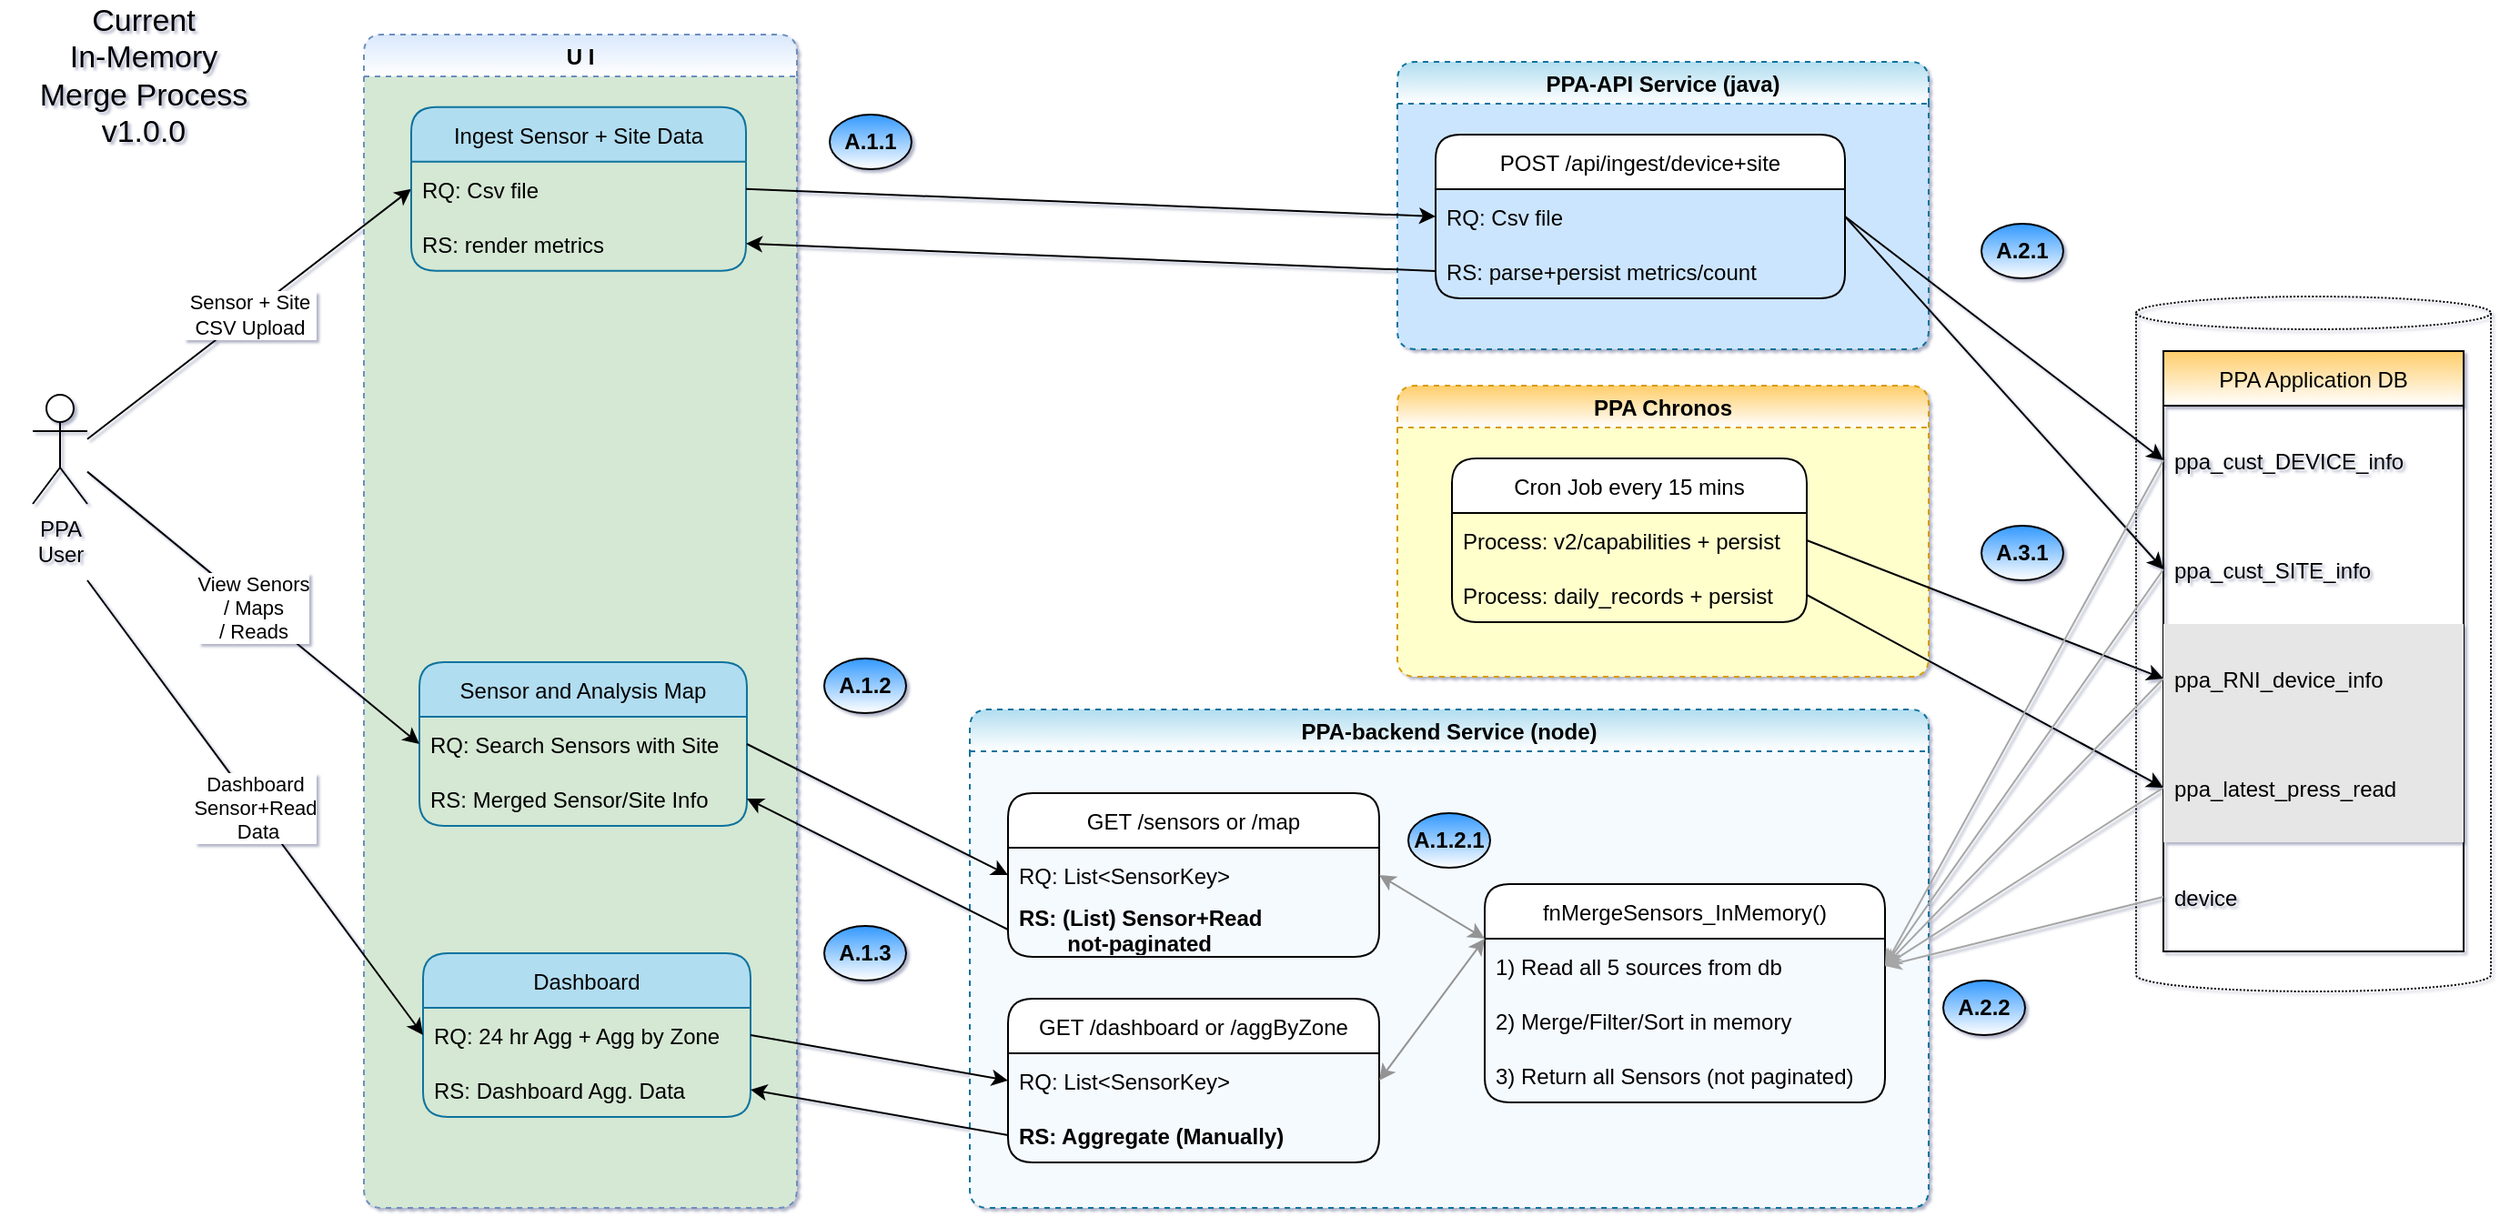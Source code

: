 <mxfile version="16.6.5" type="github">
  <diagram id="UW2Let9FedXbePVIwO7e" name="Page-1">
    <mxGraphModel dx="1881" dy="1079" grid="1" gridSize="15" guides="1" tooltips="1" connect="1" arrows="1" fold="1" page="1" pageScale="1" pageWidth="850" pageHeight="1100" math="0" shadow="1">
      <root>
        <mxCell id="0" />
        <mxCell id="1" parent="0" />
        <mxCell id="ZzOdG_4jZLLu2tyRgjDv-15" value="" style="shape=cylinder3;whiteSpace=wrap;html=1;boundedLbl=1;backgroundOutline=1;size=9;strokeColor=default;fillColor=none;gradientColor=#ffffff;dashed=1;dashPattern=1 1;" parent="1" vertex="1">
          <mxGeometry x="1186" y="166" width="195" height="382" as="geometry" />
        </mxCell>
        <mxCell id="NkGoriXdBeGFRCCLlbzc-29" value="PPA-backend Service (node)" style="swimlane;rounded=1;dashed=1;fillColor=#b1ddf0;strokeColor=#10739e;swimlaneFillColor=#F5FAFF;gradientColor=#ffffff;" parent="1" vertex="1">
          <mxGeometry x="545" y="393" width="527" height="274" as="geometry" />
        </mxCell>
        <mxCell id="NkGoriXdBeGFRCCLlbzc-30" value="GET /sensors or /map" style="swimlane;fontStyle=0;childLayout=stackLayout;horizontal=1;startSize=30;horizontalStack=0;resizeParent=1;resizeParentMax=0;resizeLast=0;collapsible=1;marginBottom=0;rounded=1;" parent="NkGoriXdBeGFRCCLlbzc-29" vertex="1">
          <mxGeometry x="21" y="46" width="204" height="90" as="geometry" />
        </mxCell>
        <mxCell id="NkGoriXdBeGFRCCLlbzc-31" value="RQ: List&lt;SensorKey&gt;" style="text;strokeColor=none;fillColor=none;align=left;verticalAlign=middle;spacingLeft=4;spacingRight=4;overflow=hidden;points=[[0,0.5],[1,0.5]];portConstraint=eastwest;rotatable=0;rounded=1;" parent="NkGoriXdBeGFRCCLlbzc-30" vertex="1">
          <mxGeometry y="30" width="204" height="30" as="geometry" />
        </mxCell>
        <mxCell id="NkGoriXdBeGFRCCLlbzc-32" value="RS: (List) Sensor+Read&#xa;        not-paginated" style="text;strokeColor=none;fillColor=none;align=left;verticalAlign=middle;spacingLeft=4;spacingRight=4;overflow=hidden;points=[[0,0.5],[1,0.5]];portConstraint=eastwest;rotatable=0;rounded=1;fontStyle=1" parent="NkGoriXdBeGFRCCLlbzc-30" vertex="1">
          <mxGeometry y="60" width="204" height="30" as="geometry" />
        </mxCell>
        <mxCell id="ZzOdG_4jZLLu2tyRgjDv-20" value="fnMergeSensors_InMemory()" style="swimlane;fontStyle=0;childLayout=stackLayout;horizontal=1;startSize=30;horizontalStack=0;resizeParent=1;resizeParentMax=0;resizeLast=0;collapsible=1;marginBottom=0;rounded=1;" parent="NkGoriXdBeGFRCCLlbzc-29" vertex="1">
          <mxGeometry x="283" y="96" width="220" height="120" as="geometry" />
        </mxCell>
        <mxCell id="ZzOdG_4jZLLu2tyRgjDv-21" value="1) Read all 5 sources from db" style="text;strokeColor=none;fillColor=none;align=left;verticalAlign=middle;spacingLeft=4;spacingRight=4;overflow=hidden;points=[[0,0.5],[1,0.5]];portConstraint=eastwest;rotatable=0;rounded=1;" parent="ZzOdG_4jZLLu2tyRgjDv-20" vertex="1">
          <mxGeometry y="30" width="220" height="30" as="geometry" />
        </mxCell>
        <mxCell id="ZzOdG_4jZLLu2tyRgjDv-23" value="2) Merge/Filter/Sort in memory" style="text;strokeColor=none;fillColor=none;align=left;verticalAlign=middle;spacingLeft=4;spacingRight=4;overflow=hidden;points=[[0,0.5],[1,0.5]];portConstraint=eastwest;rotatable=0;rounded=1;" parent="ZzOdG_4jZLLu2tyRgjDv-20" vertex="1">
          <mxGeometry y="60" width="220" height="30" as="geometry" />
        </mxCell>
        <mxCell id="ZzOdG_4jZLLu2tyRgjDv-24" value="3) Return all Sensors (not paginated)" style="text;strokeColor=none;fillColor=none;align=left;verticalAlign=middle;spacingLeft=4;spacingRight=4;overflow=hidden;points=[[0,0.5],[1,0.5]];portConstraint=eastwest;rotatable=0;rounded=1;" parent="ZzOdG_4jZLLu2tyRgjDv-20" vertex="1">
          <mxGeometry y="90" width="220" height="30" as="geometry" />
        </mxCell>
        <mxCell id="ZzOdG_4jZLLu2tyRgjDv-33" value="&lt;b&gt;A.1.2.1&lt;/b&gt;" style="ellipse;whiteSpace=wrap;html=1;gradientColor=#ffffff;fillColor=#3399FF;" parent="NkGoriXdBeGFRCCLlbzc-29" vertex="1">
          <mxGeometry x="241" y="57" width="45" height="30" as="geometry" />
        </mxCell>
        <mxCell id="ZzOdG_4jZLLu2tyRgjDv-43" value="GET /dashboard or /aggByZone" style="swimlane;fontStyle=0;childLayout=stackLayout;horizontal=1;startSize=30;horizontalStack=0;resizeParent=1;resizeParentMax=0;resizeLast=0;collapsible=1;marginBottom=0;rounded=1;" parent="NkGoriXdBeGFRCCLlbzc-29" vertex="1">
          <mxGeometry x="21" y="159" width="204" height="90" as="geometry" />
        </mxCell>
        <mxCell id="ZzOdG_4jZLLu2tyRgjDv-44" value="RQ: List&lt;SensorKey&gt;" style="text;strokeColor=none;fillColor=none;align=left;verticalAlign=middle;spacingLeft=4;spacingRight=4;overflow=hidden;points=[[0,0.5],[1,0.5]];portConstraint=eastwest;rotatable=0;rounded=1;" parent="ZzOdG_4jZLLu2tyRgjDv-43" vertex="1">
          <mxGeometry y="30" width="204" height="30" as="geometry" />
        </mxCell>
        <mxCell id="ZzOdG_4jZLLu2tyRgjDv-45" value="RS: Aggregate (Manually)" style="text;strokeColor=none;fillColor=none;align=left;verticalAlign=middle;spacingLeft=4;spacingRight=4;overflow=hidden;points=[[0,0.5],[1,0.5]];portConstraint=eastwest;rotatable=0;rounded=1;fontStyle=1" parent="ZzOdG_4jZLLu2tyRgjDv-43" vertex="1">
          <mxGeometry y="60" width="204" height="30" as="geometry" />
        </mxCell>
        <mxCell id="ZzOdG_4jZLLu2tyRgjDv-48" value="" style="endArrow=classic;startArrow=classic;html=1;rounded=0;shadow=0;fontSize=17;fontColor=#999999;strokeColor=#949494;entryX=0;entryY=0.25;entryDx=0;entryDy=0;exitX=1;exitY=0.5;exitDx=0;exitDy=0;" parent="NkGoriXdBeGFRCCLlbzc-29" source="NkGoriXdBeGFRCCLlbzc-31" target="ZzOdG_4jZLLu2tyRgjDv-20" edge="1">
          <mxGeometry width="50" height="50" relative="1" as="geometry">
            <mxPoint x="152" y="398" as="sourcePoint" />
            <mxPoint x="202" y="348" as="targetPoint" />
          </mxGeometry>
        </mxCell>
        <mxCell id="ZzOdG_4jZLLu2tyRgjDv-49" value="" style="endArrow=classic;startArrow=classic;html=1;rounded=0;shadow=0;fontSize=17;fontColor=#999999;strokeColor=#949494;entryX=0;entryY=0.25;entryDx=0;entryDy=0;exitX=1;exitY=0.5;exitDx=0;exitDy=0;" parent="NkGoriXdBeGFRCCLlbzc-29" source="ZzOdG_4jZLLu2tyRgjDv-44" target="ZzOdG_4jZLLu2tyRgjDv-20" edge="1">
          <mxGeometry width="50" height="50" relative="1" as="geometry">
            <mxPoint x="216" y="100" as="sourcePoint" />
            <mxPoint x="290" y="96" as="targetPoint" />
          </mxGeometry>
        </mxCell>
        <mxCell id="GJOkn2DgcXXOF6PlL42Y-2" value="PPA-API Service (java)" style="swimlane;rounded=1;dashed=1;fillColor=#b1ddf0;strokeColor=#10739e;swimlaneFillColor=#CCE5FF;gradientColor=#ffffff;" parent="1" vertex="1">
          <mxGeometry x="780" y="37" width="292" height="158" as="geometry" />
        </mxCell>
        <mxCell id="GJOkn2DgcXXOF6PlL42Y-38" value="POST /api/ingest/device+site" style="swimlane;fontStyle=0;childLayout=stackLayout;horizontal=1;startSize=30;horizontalStack=0;resizeParent=1;resizeParentMax=0;resizeLast=0;collapsible=1;marginBottom=0;rounded=1;" parent="GJOkn2DgcXXOF6PlL42Y-2" vertex="1">
          <mxGeometry x="21" y="40" width="225" height="90" as="geometry" />
        </mxCell>
        <mxCell id="GJOkn2DgcXXOF6PlL42Y-39" value="RQ: Csv file" style="text;strokeColor=none;fillColor=none;align=left;verticalAlign=middle;spacingLeft=4;spacingRight=4;overflow=hidden;points=[[0,0.5],[1,0.5]];portConstraint=eastwest;rotatable=0;rounded=1;" parent="GJOkn2DgcXXOF6PlL42Y-38" vertex="1">
          <mxGeometry y="30" width="225" height="30" as="geometry" />
        </mxCell>
        <mxCell id="GJOkn2DgcXXOF6PlL42Y-40" value="RS: parse+persist metrics/count" style="text;strokeColor=none;fillColor=none;align=left;verticalAlign=middle;spacingLeft=4;spacingRight=4;overflow=hidden;points=[[0,0.5],[1,0.5]];portConstraint=eastwest;rotatable=0;rounded=1;" parent="GJOkn2DgcXXOF6PlL42Y-38" vertex="1">
          <mxGeometry y="60" width="225" height="30" as="geometry" />
        </mxCell>
        <mxCell id="GJOkn2DgcXXOF6PlL42Y-1" value="U I" style="swimlane;rounded=1;dashed=1;fillColor=#dae8fc;strokeColor=#6c8ebf;gradientColor=#ffffff;swimlaneFillColor=#D5E8D4;" parent="1" vertex="1">
          <mxGeometry x="212" y="22" width="238" height="645" as="geometry" />
        </mxCell>
        <mxCell id="GJOkn2DgcXXOF6PlL42Y-27" value="&amp;nbsp;Sensor + Site&amp;nbsp;&lt;br&gt;CSV Upload" style="endArrow=classic;html=1;rounded=0;entryX=0;entryY=0.5;entryDx=0;entryDy=0;" parent="GJOkn2DgcXXOF6PlL42Y-1" target="GJOkn2DgcXXOF6PlL42Y-31" edge="1">
          <mxGeometry width="50" height="50" relative="1" as="geometry">
            <mxPoint x="-152" y="222.372" as="sourcePoint" />
            <mxPoint x="29" y="70" as="targetPoint" />
          </mxGeometry>
        </mxCell>
        <mxCell id="GJOkn2DgcXXOF6PlL42Y-30" value="Ingest Sensor + Site Data" style="swimlane;fontStyle=0;childLayout=stackLayout;horizontal=1;startSize=30;horizontalStack=0;resizeParent=1;resizeParentMax=0;resizeLast=0;collapsible=1;marginBottom=0;rounded=1;labelBackgroundColor=none;fillColor=#b1ddf0;strokeColor=#10739e;" parent="GJOkn2DgcXXOF6PlL42Y-1" vertex="1">
          <mxGeometry x="26" y="39.91" width="184" height="90" as="geometry" />
        </mxCell>
        <mxCell id="GJOkn2DgcXXOF6PlL42Y-31" value="RQ: Csv file" style="text;strokeColor=none;fillColor=none;align=left;verticalAlign=middle;spacingLeft=4;spacingRight=4;overflow=hidden;points=[[0,0.5],[1,0.5]];portConstraint=eastwest;rotatable=0;rounded=1;" parent="GJOkn2DgcXXOF6PlL42Y-30" vertex="1">
          <mxGeometry y="30" width="184" height="30" as="geometry" />
        </mxCell>
        <mxCell id="GJOkn2DgcXXOF6PlL42Y-32" value="RS: render metrics" style="text;strokeColor=none;fillColor=none;align=left;verticalAlign=middle;spacingLeft=4;spacingRight=4;overflow=hidden;points=[[0,0.5],[1,0.5]];portConstraint=eastwest;rotatable=0;rounded=1;" parent="GJOkn2DgcXXOF6PlL42Y-30" vertex="1">
          <mxGeometry y="60" width="184" height="30" as="geometry" />
        </mxCell>
        <mxCell id="GJOkn2DgcXXOF6PlL42Y-12" value="Sensor and Analysis Map" style="swimlane;fontStyle=0;childLayout=stackLayout;horizontal=1;startSize=30;horizontalStack=0;resizeParent=1;resizeParentMax=0;resizeLast=0;collapsible=1;marginBottom=0;rounded=1;labelBackgroundColor=none;fillColor=#b1ddf0;strokeColor=#10739e;" parent="GJOkn2DgcXXOF6PlL42Y-1" vertex="1">
          <mxGeometry x="30.5" y="345" width="180" height="90" as="geometry" />
        </mxCell>
        <mxCell id="GJOkn2DgcXXOF6PlL42Y-13" value="RQ: Search Sensors with Site" style="text;strokeColor=none;fillColor=none;align=left;verticalAlign=middle;spacingLeft=4;spacingRight=4;overflow=hidden;points=[[0,0.5],[1,0.5]];portConstraint=eastwest;rotatable=0;rounded=1;" parent="GJOkn2DgcXXOF6PlL42Y-12" vertex="1">
          <mxGeometry y="30" width="180" height="30" as="geometry" />
        </mxCell>
        <mxCell id="ZzOdG_4jZLLu2tyRgjDv-3" value="RS: Merged Sensor/Site Info " style="text;strokeColor=none;fillColor=none;align=left;verticalAlign=middle;spacingLeft=4;spacingRight=4;overflow=hidden;points=[[0,0.5],[1,0.5]];portConstraint=eastwest;rotatable=0;rounded=1;" parent="GJOkn2DgcXXOF6PlL42Y-12" vertex="1">
          <mxGeometry y="60" width="180" height="30" as="geometry" />
        </mxCell>
        <mxCell id="ZzOdG_4jZLLu2tyRgjDv-40" value="Dashboard" style="swimlane;fontStyle=0;childLayout=stackLayout;horizontal=1;startSize=30;horizontalStack=0;resizeParent=1;resizeParentMax=0;resizeLast=0;collapsible=1;marginBottom=0;rounded=1;labelBackgroundColor=none;fillColor=#b1ddf0;strokeColor=#10739e;" parent="GJOkn2DgcXXOF6PlL42Y-1" vertex="1">
          <mxGeometry x="32.5" y="505" width="180" height="90" as="geometry" />
        </mxCell>
        <mxCell id="ZzOdG_4jZLLu2tyRgjDv-41" value="RQ: 24 hr Agg + Agg by Zone" style="text;strokeColor=none;fillColor=none;align=left;verticalAlign=middle;spacingLeft=4;spacingRight=4;overflow=hidden;points=[[0,0.5],[1,0.5]];portConstraint=eastwest;rotatable=0;rounded=1;" parent="ZzOdG_4jZLLu2tyRgjDv-40" vertex="1">
          <mxGeometry y="30" width="180" height="30" as="geometry" />
        </mxCell>
        <mxCell id="ZzOdG_4jZLLu2tyRgjDv-42" value="RS: Dashboard Agg. Data" style="text;strokeColor=none;fillColor=none;align=left;verticalAlign=middle;spacingLeft=4;spacingRight=4;overflow=hidden;points=[[0,0.5],[1,0.5]];portConstraint=eastwest;rotatable=0;rounded=1;" parent="ZzOdG_4jZLLu2tyRgjDv-40" vertex="1">
          <mxGeometry y="60" width="180" height="30" as="geometry" />
        </mxCell>
        <mxCell id="GJOkn2DgcXXOF6PlL42Y-5" value="PPA &lt;br&gt;User" style="shape=umlActor;verticalLabelPosition=bottom;verticalAlign=top;html=1;outlineConnect=0;rounded=1;" parent="1" vertex="1">
          <mxGeometry x="30" y="220" width="30" height="60" as="geometry" />
        </mxCell>
        <mxCell id="GJOkn2DgcXXOF6PlL42Y-92" value="" style="endArrow=classic;html=1;rounded=0;entryX=0;entryY=0.5;entryDx=0;entryDy=0;exitX=1;exitY=0.5;exitDx=0;exitDy=0;" parent="1" source="GJOkn2DgcXXOF6PlL42Y-31" target="GJOkn2DgcXXOF6PlL42Y-39" edge="1">
          <mxGeometry width="50" height="50" relative="1" as="geometry">
            <mxPoint x="720" y="218.91" as="sourcePoint" />
            <mxPoint x="770" y="168.91" as="targetPoint" />
          </mxGeometry>
        </mxCell>
        <mxCell id="GJOkn2DgcXXOF6PlL42Y-93" value="" style="endArrow=classic;html=1;rounded=0;entryX=1;entryY=0.5;entryDx=0;entryDy=0;exitX=0;exitY=0.5;exitDx=0;exitDy=0;" parent="1" source="GJOkn2DgcXXOF6PlL42Y-40" target="GJOkn2DgcXXOF6PlL42Y-32" edge="1">
          <mxGeometry width="50" height="50" relative="1" as="geometry">
            <mxPoint x="720" y="218.91" as="sourcePoint" />
            <mxPoint x="770" y="168.91" as="targetPoint" />
          </mxGeometry>
        </mxCell>
        <mxCell id="GJOkn2DgcXXOF6PlL42Y-94" value="" style="endArrow=classic;html=1;rounded=0;entryX=0;entryY=0.5;entryDx=0;entryDy=0;exitX=1;exitY=0.5;exitDx=0;exitDy=0;" parent="1" source="GJOkn2DgcXXOF6PlL42Y-39" target="ZzOdG_4jZLLu2tyRgjDv-11" edge="1">
          <mxGeometry width="50" height="50" relative="1" as="geometry">
            <mxPoint x="929" y="107" as="sourcePoint" />
            <mxPoint x="1041" y="52" as="targetPoint" />
          </mxGeometry>
        </mxCell>
        <mxCell id="NkGoriXdBeGFRCCLlbzc-1" value="View Senors&lt;br&gt;/ Maps&lt;br&gt;/ Reads" style="endArrow=classic;html=1;rounded=0;entryX=0;entryY=0.5;entryDx=0;entryDy=0;" parent="1" source="GJOkn2DgcXXOF6PlL42Y-5" target="GJOkn2DgcXXOF6PlL42Y-13" edge="1">
          <mxGeometry width="50" height="50" relative="1" as="geometry">
            <mxPoint x="75" y="259.372" as="sourcePoint" />
            <mxPoint x="225" y="397" as="targetPoint" />
          </mxGeometry>
        </mxCell>
        <mxCell id="NkGoriXdBeGFRCCLlbzc-13" value="&lt;b&gt;A.1.1&lt;/b&gt;" style="ellipse;whiteSpace=wrap;html=1;gradientColor=#ffffff;fillColor=#3399FF;" parent="1" vertex="1">
          <mxGeometry x="468" y="66" width="45" height="30" as="geometry" />
        </mxCell>
        <mxCell id="TNVdTlEFQuvaBfnlJwtW-4" value="&lt;b&gt;A.1.2&lt;/b&gt;" style="ellipse;whiteSpace=wrap;html=1;gradientColor=#ffffff;fillColor=#3399FF;" parent="1" vertex="1">
          <mxGeometry x="465" y="365" width="45" height="30" as="geometry" />
        </mxCell>
        <mxCell id="NkGoriXdBeGFRCCLlbzc-37" value="" style="endArrow=classic;html=1;rounded=0;entryX=0;entryY=0.5;entryDx=0;entryDy=0;exitX=1;exitY=0.5;exitDx=0;exitDy=0;" parent="1" source="GJOkn2DgcXXOF6PlL42Y-13" target="NkGoriXdBeGFRCCLlbzc-31" edge="1">
          <mxGeometry width="50" height="50" relative="1" as="geometry">
            <mxPoint x="418" y="410" as="sourcePoint" />
            <mxPoint x="543" y="485" as="targetPoint" />
          </mxGeometry>
        </mxCell>
        <mxCell id="NkGoriXdBeGFRCCLlbzc-39" value="" style="endArrow=classic;html=1;rounded=0;entryX=1;entryY=0.5;entryDx=0;entryDy=0;exitX=0;exitY=0.5;exitDx=0;exitDy=0;" parent="1" source="NkGoriXdBeGFRCCLlbzc-32" target="ZzOdG_4jZLLu2tyRgjDv-3" edge="1">
          <mxGeometry width="50" height="50" relative="1" as="geometry">
            <mxPoint x="543" y="515" as="sourcePoint" />
            <mxPoint x="425" y="623.91" as="targetPoint" />
          </mxGeometry>
        </mxCell>
        <mxCell id="ZzOdG_4jZLLu2tyRgjDv-4" value="PPA Chronos" style="swimlane;rounded=1;dashed=1;fillColor=#FFCD69;strokeColor=#d79b00;swimlaneFillColor=#FFFFCC;gradientColor=#ffffff;" parent="1" vertex="1">
          <mxGeometry x="780" y="215" width="292" height="160" as="geometry" />
        </mxCell>
        <mxCell id="ZzOdG_4jZLLu2tyRgjDv-5" value="Cron Job every 15 mins" style="swimlane;fontStyle=0;childLayout=stackLayout;horizontal=1;startSize=30;horizontalStack=0;resizeParent=1;resizeParentMax=0;resizeLast=0;collapsible=1;marginBottom=0;rounded=1;" parent="ZzOdG_4jZLLu2tyRgjDv-4" vertex="1">
          <mxGeometry x="30" y="40" width="195" height="90" as="geometry" />
        </mxCell>
        <mxCell id="ZzOdG_4jZLLu2tyRgjDv-6" value="Process: v2/capabilities + persist" style="text;strokeColor=none;fillColor=none;align=left;verticalAlign=middle;spacingLeft=4;spacingRight=4;overflow=hidden;points=[[0,0.5],[1,0.5]];portConstraint=eastwest;rotatable=0;rounded=1;" parent="ZzOdG_4jZLLu2tyRgjDv-5" vertex="1">
          <mxGeometry y="30" width="195" height="30" as="geometry" />
        </mxCell>
        <mxCell id="ZzOdG_4jZLLu2tyRgjDv-7" value="Process: daily_records + persist" style="text;strokeColor=none;fillColor=none;align=left;verticalAlign=middle;spacingLeft=4;spacingRight=4;overflow=hidden;points=[[0,0.5],[1,0.5]];portConstraint=eastwest;rotatable=0;rounded=1;" parent="ZzOdG_4jZLLu2tyRgjDv-5" vertex="1">
          <mxGeometry y="60" width="195" height="30" as="geometry" />
        </mxCell>
        <mxCell id="ZzOdG_4jZLLu2tyRgjDv-10" value="PPA Application DB" style="swimlane;fontStyle=0;childLayout=stackLayout;horizontal=1;startSize=30;horizontalStack=0;resizeParent=1;resizeParentMax=0;resizeLast=0;collapsible=1;marginBottom=0;fillColor=#FFCD69;gradientColor=#ffffff;" parent="1" vertex="1">
          <mxGeometry x="1201" y="196" width="165" height="330" as="geometry" />
        </mxCell>
        <mxCell id="ZzOdG_4jZLLu2tyRgjDv-11" value="ppa_cust_DEVICE_info" style="text;strokeColor=none;fillColor=none;align=left;verticalAlign=middle;spacingLeft=4;spacingRight=4;overflow=hidden;points=[[0,0.5],[1,0.5]];portConstraint=eastwest;rotatable=0;" parent="ZzOdG_4jZLLu2tyRgjDv-10" vertex="1">
          <mxGeometry y="30" width="165" height="60" as="geometry" />
        </mxCell>
        <mxCell id="ZzOdG_4jZLLu2tyRgjDv-12" value="ppa_cust_SITE_info" style="text;strokeColor=none;fillColor=none;align=left;verticalAlign=middle;spacingLeft=4;spacingRight=4;overflow=hidden;points=[[0,0.5],[1,0.5]];portConstraint=eastwest;rotatable=0;" parent="ZzOdG_4jZLLu2tyRgjDv-10" vertex="1">
          <mxGeometry y="90" width="165" height="60" as="geometry" />
        </mxCell>
        <mxCell id="ZzOdG_4jZLLu2tyRgjDv-13" value="ppa_RNI_device_info" style="text;strokeColor=none;fillColor=#E6E6E6;align=left;verticalAlign=middle;spacingLeft=4;spacingRight=4;overflow=hidden;points=[[0,0.5],[1,0.5]];portConstraint=eastwest;rotatable=0;" parent="ZzOdG_4jZLLu2tyRgjDv-10" vertex="1">
          <mxGeometry y="150" width="165" height="60" as="geometry" />
        </mxCell>
        <mxCell id="ZzOdG_4jZLLu2tyRgjDv-14" value="ppa_latest_press_read" style="text;strokeColor=none;fillColor=#E6E6E6;align=left;verticalAlign=middle;spacingLeft=4;spacingRight=4;overflow=hidden;points=[[0,0.5],[1,0.5]];portConstraint=eastwest;rotatable=0;" parent="ZzOdG_4jZLLu2tyRgjDv-10" vertex="1">
          <mxGeometry y="210" width="165" height="60" as="geometry" />
        </mxCell>
        <mxCell id="ZzOdG_4jZLLu2tyRgjDv-19" value="device" style="text;strokeColor=none;fillColor=none;align=left;verticalAlign=middle;spacingLeft=4;spacingRight=4;overflow=hidden;points=[[0,0.5],[1,0.5]];portConstraint=eastwest;rotatable=0;" parent="ZzOdG_4jZLLu2tyRgjDv-10" vertex="1">
          <mxGeometry y="270" width="165" height="60" as="geometry" />
        </mxCell>
        <mxCell id="ZzOdG_4jZLLu2tyRgjDv-16" value="" style="endArrow=classic;html=1;rounded=0;entryX=0;entryY=0.5;entryDx=0;entryDy=0;exitX=1;exitY=0.5;exitDx=0;exitDy=0;" parent="1" source="ZzOdG_4jZLLu2tyRgjDv-7" target="ZzOdG_4jZLLu2tyRgjDv-14" edge="1">
          <mxGeometry width="50" height="50" relative="1" as="geometry">
            <mxPoint x="1519" y="222" as="sourcePoint" />
            <mxPoint x="1252" y="299.25" as="targetPoint" />
          </mxGeometry>
        </mxCell>
        <mxCell id="ZzOdG_4jZLLu2tyRgjDv-17" value="" style="endArrow=classic;html=1;rounded=0;entryX=0;entryY=0.5;entryDx=0;entryDy=0;exitX=1;exitY=0.5;exitDx=0;exitDy=0;" parent="1" source="ZzOdG_4jZLLu2tyRgjDv-6" target="ZzOdG_4jZLLu2tyRgjDv-13" edge="1">
          <mxGeometry width="50" height="50" relative="1" as="geometry">
            <mxPoint x="1519" y="192" as="sourcePoint" />
            <mxPoint x="1387.845" y="156" as="targetPoint" />
          </mxGeometry>
        </mxCell>
        <mxCell id="ZzOdG_4jZLLu2tyRgjDv-27" value="" style="endArrow=classic;html=1;rounded=0;entryX=0;entryY=0.5;entryDx=0;entryDy=0;exitX=1;exitY=0.5;exitDx=0;exitDy=0;" parent="1" source="GJOkn2DgcXXOF6PlL42Y-38" target="ZzOdG_4jZLLu2tyRgjDv-12" edge="1">
          <mxGeometry width="50" height="50" relative="1" as="geometry">
            <mxPoint x="835" y="122" as="sourcePoint" />
            <mxPoint x="1197.0" y="67" as="targetPoint" />
          </mxGeometry>
        </mxCell>
        <mxCell id="ZzOdG_4jZLLu2tyRgjDv-28" value="" style="endArrow=classic;html=1;rounded=0;exitX=0;exitY=0.5;exitDx=0;exitDy=0;strokeColor=#A6A6A6;shadow=0;entryX=1;entryY=0.5;entryDx=0;entryDy=0;" parent="1" source="ZzOdG_4jZLLu2tyRgjDv-11" target="ZzOdG_4jZLLu2tyRgjDv-21" edge="1">
          <mxGeometry width="50" height="50" relative="1" as="geometry">
            <mxPoint x="1095" y="60" as="sourcePoint" />
            <mxPoint x="955" y="292" as="targetPoint" />
          </mxGeometry>
        </mxCell>
        <mxCell id="ZzOdG_4jZLLu2tyRgjDv-29" value="" style="endArrow=classic;html=1;rounded=0;exitX=0;exitY=0.5;exitDx=0;exitDy=0;strokeColor=#A6A6A6;shadow=0;entryX=1;entryY=0.5;entryDx=0;entryDy=0;" parent="1" source="ZzOdG_4jZLLu2tyRgjDv-12" target="ZzOdG_4jZLLu2tyRgjDv-21" edge="1">
          <mxGeometry width="50" height="50" relative="1" as="geometry">
            <mxPoint x="1110.0" y="75" as="sourcePoint" />
            <mxPoint x="970" y="307" as="targetPoint" />
          </mxGeometry>
        </mxCell>
        <mxCell id="ZzOdG_4jZLLu2tyRgjDv-30" value="" style="endArrow=classic;html=1;rounded=0;exitX=0;exitY=0.5;exitDx=0;exitDy=0;strokeColor=#A6A6A6;shadow=0;entryX=1;entryY=0.5;entryDx=0;entryDy=0;" parent="1" source="ZzOdG_4jZLLu2tyRgjDv-13" target="ZzOdG_4jZLLu2tyRgjDv-21" edge="1">
          <mxGeometry width="50" height="50" relative="1" as="geometry">
            <mxPoint x="1125.0" y="90" as="sourcePoint" />
            <mxPoint x="985" y="322" as="targetPoint" />
          </mxGeometry>
        </mxCell>
        <mxCell id="ZzOdG_4jZLLu2tyRgjDv-31" value="" style="endArrow=classic;html=1;rounded=0;exitX=0;exitY=0.5;exitDx=0;exitDy=0;strokeColor=#A6A6A6;shadow=0;entryX=1;entryY=0.5;entryDx=0;entryDy=0;" parent="1" source="ZzOdG_4jZLLu2tyRgjDv-14" target="ZzOdG_4jZLLu2tyRgjDv-21" edge="1">
          <mxGeometry width="50" height="50" relative="1" as="geometry">
            <mxPoint x="1140.0" y="105" as="sourcePoint" />
            <mxPoint x="955" y="292" as="targetPoint" />
          </mxGeometry>
        </mxCell>
        <mxCell id="ZzOdG_4jZLLu2tyRgjDv-32" value="" style="endArrow=classic;html=1;rounded=0;exitX=0;exitY=0.5;exitDx=0;exitDy=0;strokeColor=#A6A6A6;shadow=0;entryX=1;entryY=0.5;entryDx=0;entryDy=0;" parent="1" source="ZzOdG_4jZLLu2tyRgjDv-19" target="ZzOdG_4jZLLu2tyRgjDv-21" edge="1">
          <mxGeometry width="50" height="50" relative="1" as="geometry">
            <mxPoint x="1155.0" y="120" as="sourcePoint" />
            <mxPoint x="955" y="292" as="targetPoint" />
          </mxGeometry>
        </mxCell>
        <mxCell id="ZzOdG_4jZLLu2tyRgjDv-34" value="&lt;b&gt;A.2.1&lt;br&gt;&lt;/b&gt;" style="ellipse;whiteSpace=wrap;html=1;gradientColor=#ffffff;fillColor=#3399FF;" parent="1" vertex="1">
          <mxGeometry x="1101" y="126" width="45" height="30" as="geometry" />
        </mxCell>
        <mxCell id="ZzOdG_4jZLLu2tyRgjDv-35" value="&lt;b&gt;A.2.2&lt;br&gt;&lt;/b&gt;" style="ellipse;whiteSpace=wrap;html=1;gradientColor=#ffffff;fillColor=#3399FF;" parent="1" vertex="1">
          <mxGeometry x="1080" y="542" width="45" height="30" as="geometry" />
        </mxCell>
        <mxCell id="ZzOdG_4jZLLu2tyRgjDv-36" value="&lt;b&gt;A.3.1&lt;br&gt;&lt;/b&gt;" style="ellipse;whiteSpace=wrap;html=1;gradientColor=#ffffff;fillColor=#3399FF;" parent="1" vertex="1">
          <mxGeometry x="1101" y="292" width="45" height="30" as="geometry" />
        </mxCell>
        <mxCell id="ZzOdG_4jZLLu2tyRgjDv-37" value="Current &lt;br&gt;In-Memory &lt;br&gt;Merge Process &lt;br style=&quot;font-size: 17px&quot;&gt;v1.0.0" style="text;html=1;strokeColor=none;fillColor=none;align=center;verticalAlign=middle;whiteSpace=wrap;rounded=0;dashed=1;dashPattern=1 1;fontSize=17;shadow=1;sketch=0;" parent="1" vertex="1">
          <mxGeometry x="16" y="22" width="150" height="45" as="geometry" />
        </mxCell>
        <mxCell id="ZzOdG_4jZLLu2tyRgjDv-39" value="Dashboard &lt;br&gt;Sensor+Read&lt;br&gt;&amp;nbsp;Data" style="endArrow=classic;html=1;rounded=0;entryX=0;entryY=0.5;entryDx=0;entryDy=0;" parent="1" edge="1" target="ZzOdG_4jZLLu2tyRgjDv-41">
          <mxGeometry width="50" height="50" relative="1" as="geometry">
            <mxPoint x="60" y="322" as="sourcePoint" />
            <mxPoint x="240" y="572" as="targetPoint" />
          </mxGeometry>
        </mxCell>
        <mxCell id="ZzOdG_4jZLLu2tyRgjDv-46" value="" style="endArrow=classic;html=1;rounded=0;entryX=0;entryY=0.5;entryDx=0;entryDy=0;exitX=1;exitY=0.5;exitDx=0;exitDy=0;" parent="1" target="ZzOdG_4jZLLu2tyRgjDv-44" edge="1" source="ZzOdG_4jZLLu2tyRgjDv-41">
          <mxGeometry width="50" height="50" relative="1" as="geometry">
            <mxPoint x="420" y="507" as="sourcePoint" />
            <mxPoint x="543" y="598" as="targetPoint" />
          </mxGeometry>
        </mxCell>
        <mxCell id="ZzOdG_4jZLLu2tyRgjDv-47" value="" style="endArrow=classic;html=1;rounded=0;entryX=1;entryY=0.5;entryDx=0;entryDy=0;exitX=0;exitY=0.5;exitDx=0;exitDy=0;" parent="1" source="ZzOdG_4jZLLu2tyRgjDv-45" target="ZzOdG_4jZLLu2tyRgjDv-42" edge="1">
          <mxGeometry width="50" height="50" relative="1" as="geometry">
            <mxPoint x="543" y="628" as="sourcePoint" />
            <mxPoint x="424.5" y="537" as="targetPoint" />
          </mxGeometry>
        </mxCell>
        <mxCell id="ZzOdG_4jZLLu2tyRgjDv-116" value="&lt;b&gt;A.1.3&lt;/b&gt;" style="ellipse;whiteSpace=wrap;html=1;gradientColor=#ffffff;fillColor=#3399FF;" parent="1" vertex="1">
          <mxGeometry x="465" y="512" width="45" height="30" as="geometry" />
        </mxCell>
      </root>
    </mxGraphModel>
  </diagram>
</mxfile>
